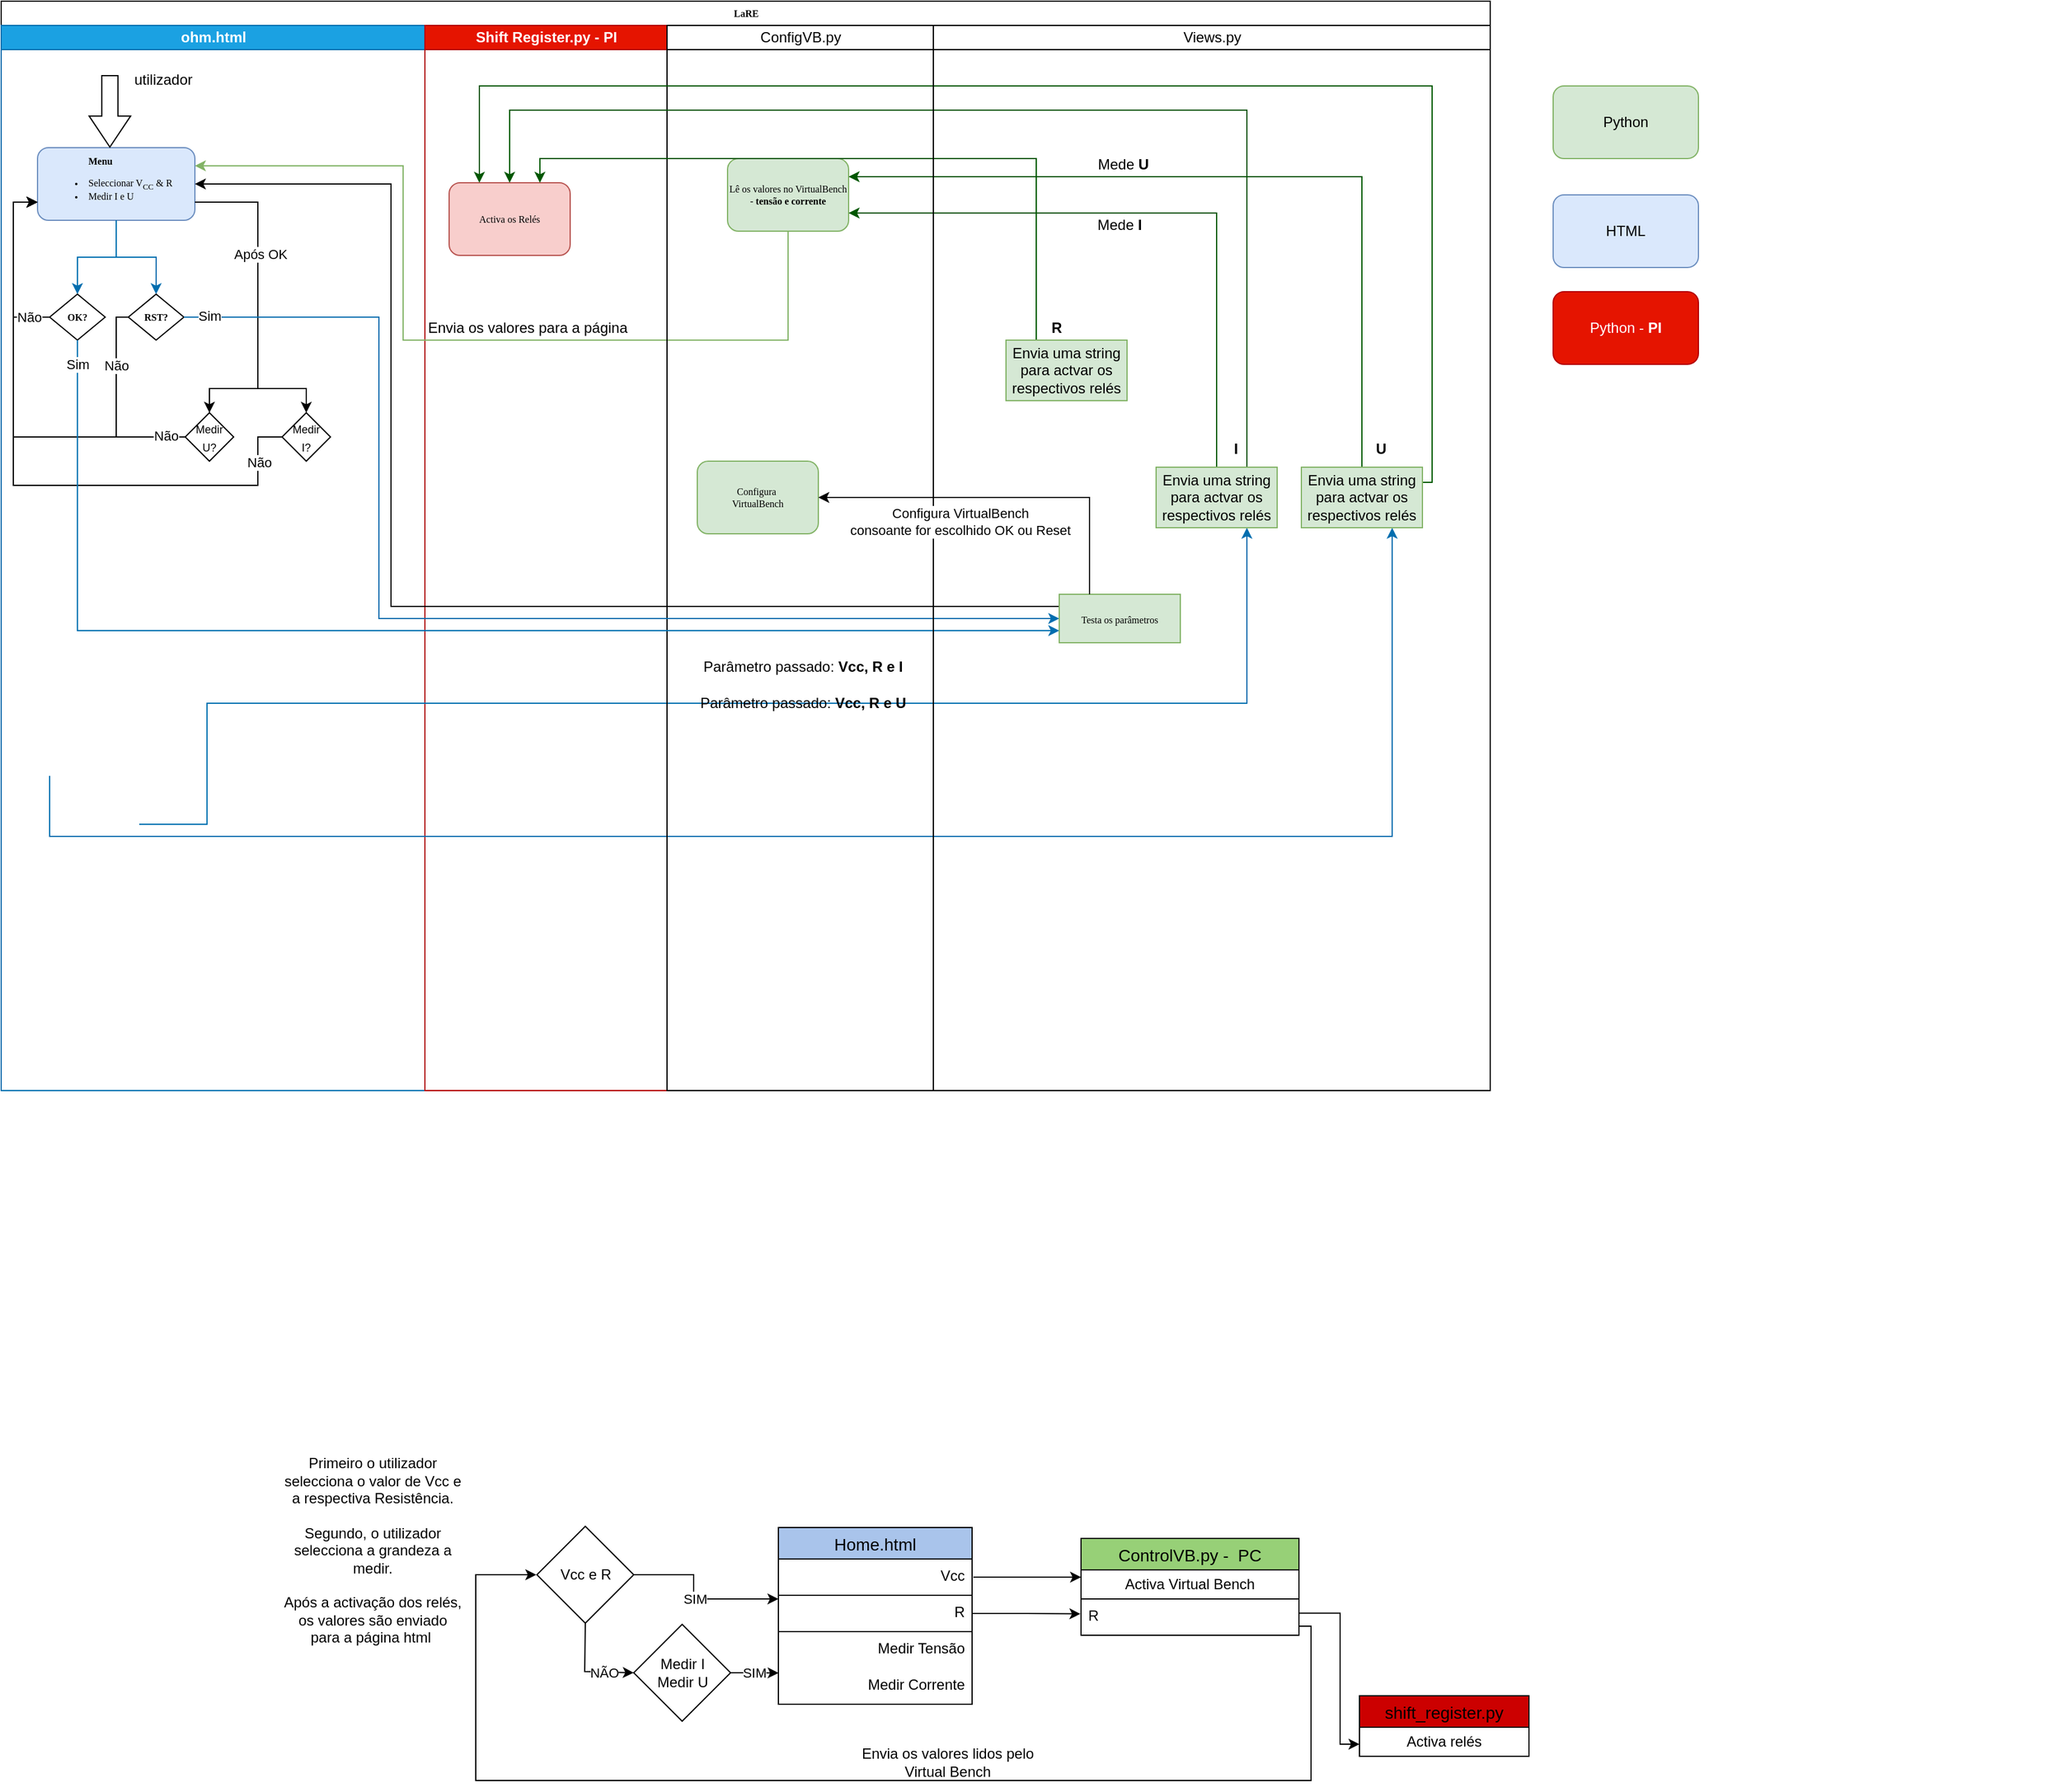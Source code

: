 <mxfile version="24.7.7">
  <diagram name="Page-1" id="74e2e168-ea6b-b213-b513-2b3c1d86103e">
    <mxGraphModel dx="1394" dy="504" grid="1" gridSize="10" guides="1" tooltips="1" connect="1" arrows="1" fold="1" page="1" pageScale="1" pageWidth="827" pageHeight="1169" background="none" math="0" shadow="0">
      <root>
        <mxCell id="0" />
        <mxCell id="1" parent="0" />
        <mxCell id="77e6c97f196da883-1" value="LaRE" style="swimlane;html=1;childLayout=stackLayout;startSize=20;rounded=0;shadow=0;labelBackgroundColor=none;strokeWidth=1;fontFamily=Verdana;fontSize=8;align=center;glass=0;" parent="1" vertex="1">
          <mxGeometry x="28" width="1230" height="900" as="geometry">
            <mxRectangle x="70" y="40" width="60" height="20" as="alternateBounds" />
          </mxGeometry>
        </mxCell>
        <mxCell id="77e6c97f196da883-40" style="edgeStyle=orthogonalEdgeStyle;rounded=1;html=1;labelBackgroundColor=none;startArrow=none;startFill=0;startSize=5;endArrow=classicThin;endFill=1;endSize=5;jettySize=auto;orthogonalLoop=1;strokeWidth=1;fontFamily=Verdana;fontSize=8" parent="77e6c97f196da883-1" edge="1">
          <mxGeometry relative="1" as="geometry">
            <mxPoint x="660" y="20" as="sourcePoint" />
            <mxPoint x="660" y="20" as="targetPoint" />
          </mxGeometry>
        </mxCell>
        <mxCell id="77e6c97f196da883-2" value="ohm.html" style="swimlane;html=1;startSize=20;fillColor=#1ba1e2;fontColor=#ffffff;strokeColor=#006EAF;" parent="77e6c97f196da883-1" vertex="1">
          <mxGeometry y="20" width="350" height="880" as="geometry" />
        </mxCell>
        <mxCell id="nrBS12ZGRaC_mSFteA_r-15" style="edgeStyle=orthogonalEdgeStyle;rounded=0;orthogonalLoop=1;jettySize=auto;html=1;exitX=0.5;exitY=1;exitDx=0;exitDy=0;entryX=0.5;entryY=0;entryDx=0;entryDy=0;strokeColor=#006EAF;" edge="1" parent="77e6c97f196da883-2" source="77e6c97f196da883-8" target="77e6c97f196da883-13">
          <mxGeometry relative="1" as="geometry" />
        </mxCell>
        <mxCell id="nrBS12ZGRaC_mSFteA_r-89" style="edgeStyle=orthogonalEdgeStyle;rounded=0;orthogonalLoop=1;jettySize=auto;html=1;exitX=1;exitY=0.75;exitDx=0;exitDy=0;entryX=0.5;entryY=0;entryDx=0;entryDy=0;" edge="1" parent="77e6c97f196da883-2" source="77e6c97f196da883-8" target="nrBS12ZGRaC_mSFteA_r-87">
          <mxGeometry relative="1" as="geometry">
            <Array as="points">
              <mxPoint x="212" y="146" />
              <mxPoint x="212" y="300" />
              <mxPoint x="172" y="300" />
            </Array>
          </mxGeometry>
        </mxCell>
        <mxCell id="77e6c97f196da883-8" value="&lt;blockquote style=&quot;margin: 0 0 0 40px; border: none; padding: 0px;&quot;&gt;&lt;span style=&quot;background-color: initial;&quot;&gt;&lt;b&gt;Menu&lt;/b&gt;&lt;/span&gt;&lt;/blockquote&gt;&lt;ul&gt;&lt;li&gt;&lt;span style=&quot;background-color: initial;&quot;&gt;Seleccionar V&lt;/span&gt;&lt;sub style=&quot;background-color: initial;&quot;&gt;CC&lt;/sub&gt;&lt;span style=&quot;background-color: initial;&quot;&gt;&amp;nbsp;&amp;amp; R&lt;/span&gt;&lt;/li&gt;&lt;li&gt;&lt;span style=&quot;background-color: initial;&quot;&gt;Medir I e U&lt;/span&gt;&lt;/li&gt;&lt;/ul&gt;" style="rounded=1;whiteSpace=wrap;html=1;shadow=0;labelBackgroundColor=none;strokeWidth=1;fontFamily=Verdana;fontSize=8;align=left;fillColor=#dae8fc;strokeColor=#6c8ebf;" parent="77e6c97f196da883-2" vertex="1">
          <mxGeometry x="30" y="101" width="130" height="60" as="geometry" />
        </mxCell>
        <mxCell id="nrBS12ZGRaC_mSFteA_r-21" style="edgeStyle=orthogonalEdgeStyle;rounded=0;orthogonalLoop=1;jettySize=auto;html=1;exitX=0;exitY=0.5;exitDx=0;exitDy=0;entryX=0;entryY=0.75;entryDx=0;entryDy=0;" edge="1" parent="77e6c97f196da883-2" source="77e6c97f196da883-13" target="77e6c97f196da883-8">
          <mxGeometry relative="1" as="geometry">
            <Array as="points">
              <mxPoint x="10" y="241" />
              <mxPoint x="10" y="146" />
            </Array>
          </mxGeometry>
        </mxCell>
        <mxCell id="nrBS12ZGRaC_mSFteA_r-79" value="Não" style="edgeLabel;html=1;align=center;verticalAlign=middle;resizable=0;points=[];" vertex="1" connectable="0" parent="nrBS12ZGRaC_mSFteA_r-21">
          <mxGeometry x="-0.763" y="2" relative="1" as="geometry">
            <mxPoint y="-2" as="offset" />
          </mxGeometry>
        </mxCell>
        <mxCell id="77e6c97f196da883-13" value="&lt;b&gt;&amp;nbsp;OK?&amp;nbsp; &lt;br&gt;&lt;/b&gt;" style="rhombus;whiteSpace=wrap;html=1;rounded=0;shadow=0;labelBackgroundColor=none;strokeWidth=1;fontFamily=Verdana;fontSize=8;align=center;" parent="77e6c97f196da883-2" vertex="1">
          <mxGeometry x="40" y="222" width="45.92" height="38" as="geometry" />
        </mxCell>
        <mxCell id="Stz53FhgeXE6KHRWkM9m-17" value="utilizador" style="text;html=1;strokeColor=none;fillColor=none;align=center;verticalAlign=middle;whiteSpace=wrap;rounded=0;" parent="77e6c97f196da883-2" vertex="1">
          <mxGeometry x="104" y="30" width="60" height="30" as="geometry" />
        </mxCell>
        <mxCell id="Stz53FhgeXE6KHRWkM9m-16" value="" style="shape=flexArrow;endArrow=classic;html=1;rounded=0;width=13.333;endSize=8.22;" parent="77e6c97f196da883-2" edge="1">
          <mxGeometry width="50" height="50" relative="1" as="geometry">
            <mxPoint x="89.76" y="41" as="sourcePoint" />
            <mxPoint x="89.76" y="101" as="targetPoint" />
          </mxGeometry>
        </mxCell>
        <mxCell id="nrBS12ZGRaC_mSFteA_r-19" style="edgeStyle=orthogonalEdgeStyle;rounded=0;orthogonalLoop=1;jettySize=auto;html=1;strokeColor=#006EAF;exitX=0.5;exitY=1;exitDx=0;exitDy=0;entryX=0.5;entryY=0;entryDx=0;entryDy=0;" edge="1" parent="77e6c97f196da883-2" source="77e6c97f196da883-8" target="nrBS12ZGRaC_mSFteA_r-20">
          <mxGeometry relative="1" as="geometry">
            <mxPoint x="133.95" y="162" as="sourcePoint" />
            <mxPoint x="133.95" y="222" as="targetPoint" />
          </mxGeometry>
        </mxCell>
        <mxCell id="nrBS12ZGRaC_mSFteA_r-23" style="edgeStyle=orthogonalEdgeStyle;rounded=0;orthogonalLoop=1;jettySize=auto;html=1;exitX=0;exitY=0.5;exitDx=0;exitDy=0;entryX=0;entryY=0.75;entryDx=0;entryDy=0;" edge="1" parent="77e6c97f196da883-2" source="nrBS12ZGRaC_mSFteA_r-20" target="77e6c97f196da883-8">
          <mxGeometry relative="1" as="geometry">
            <Array as="points">
              <mxPoint x="95" y="241" />
              <mxPoint x="95" y="340" />
              <mxPoint x="10" y="340" />
              <mxPoint x="10" y="146" />
            </Array>
          </mxGeometry>
        </mxCell>
        <mxCell id="nrBS12ZGRaC_mSFteA_r-76" value="Não" style="edgeLabel;html=1;align=center;verticalAlign=middle;resizable=0;points=[];" vertex="1" connectable="0" parent="nrBS12ZGRaC_mSFteA_r-23">
          <mxGeometry x="-0.91" y="1" relative="1" as="geometry">
            <mxPoint x="-1" y="31" as="offset" />
          </mxGeometry>
        </mxCell>
        <mxCell id="nrBS12ZGRaC_mSFteA_r-20" value="&lt;b&gt;&amp;nbsp;RST?&amp;nbsp; &lt;br&gt;&lt;/b&gt;" style="rhombus;whiteSpace=wrap;html=1;rounded=0;shadow=0;labelBackgroundColor=none;strokeWidth=1;fontFamily=Verdana;fontSize=8;align=center;" vertex="1" parent="77e6c97f196da883-2">
          <mxGeometry x="105" y="222" width="45.92" height="38" as="geometry" />
        </mxCell>
        <mxCell id="nrBS12ZGRaC_mSFteA_r-91" style="edgeStyle=orthogonalEdgeStyle;rounded=0;orthogonalLoop=1;jettySize=auto;html=1;exitX=0;exitY=0.5;exitDx=0;exitDy=0;entryX=0;entryY=0.75;entryDx=0;entryDy=0;" edge="1" parent="77e6c97f196da883-2" source="nrBS12ZGRaC_mSFteA_r-86" target="77e6c97f196da883-8">
          <mxGeometry relative="1" as="geometry">
            <Array as="points">
              <mxPoint x="212" y="340" />
              <mxPoint x="212" y="380" />
              <mxPoint x="10" y="380" />
              <mxPoint x="10" y="146" />
            </Array>
          </mxGeometry>
        </mxCell>
        <mxCell id="nrBS12ZGRaC_mSFteA_r-93" value="Não" style="edgeLabel;html=1;align=center;verticalAlign=middle;resizable=0;points=[];" vertex="1" connectable="0" parent="nrBS12ZGRaC_mSFteA_r-91">
          <mxGeometry x="-0.828" y="1" relative="1" as="geometry">
            <mxPoint y="-4" as="offset" />
          </mxGeometry>
        </mxCell>
        <mxCell id="nrBS12ZGRaC_mSFteA_r-86" value="&lt;span style=&quot;font-size: 9px;&quot;&gt;Medir&lt;/span&gt;&lt;br style=&quot;font-size: 9px;&quot;&gt;&lt;span style=&quot;font-size: 9px;&quot;&gt;I?&lt;/span&gt;" style="rhombus;whiteSpace=wrap;html=1;" vertex="1" parent="77e6c97f196da883-2">
          <mxGeometry x="232" y="320" width="40" height="40" as="geometry" />
        </mxCell>
        <mxCell id="nrBS12ZGRaC_mSFteA_r-90" style="edgeStyle=orthogonalEdgeStyle;rounded=0;orthogonalLoop=1;jettySize=auto;html=1;exitX=0;exitY=0.5;exitDx=0;exitDy=0;entryX=0;entryY=0.75;entryDx=0;entryDy=0;" edge="1" parent="77e6c97f196da883-2" source="nrBS12ZGRaC_mSFteA_r-87" target="77e6c97f196da883-8">
          <mxGeometry relative="1" as="geometry" />
        </mxCell>
        <mxCell id="nrBS12ZGRaC_mSFteA_r-94" value="Não" style="edgeLabel;html=1;align=center;verticalAlign=middle;resizable=0;points=[];" vertex="1" connectable="0" parent="nrBS12ZGRaC_mSFteA_r-90">
          <mxGeometry x="-0.906" y="-1" relative="1" as="geometry">
            <mxPoint as="offset" />
          </mxGeometry>
        </mxCell>
        <mxCell id="nrBS12ZGRaC_mSFteA_r-87" value="&lt;font style=&quot;font-size: 9px;&quot;&gt;Medir&lt;br&gt;U?&lt;/font&gt;" style="rhombus;whiteSpace=wrap;html=1;" vertex="1" parent="77e6c97f196da883-2">
          <mxGeometry x="152" y="320" width="40" height="40" as="geometry" />
        </mxCell>
        <mxCell id="nrBS12ZGRaC_mSFteA_r-88" style="edgeStyle=orthogonalEdgeStyle;rounded=0;orthogonalLoop=1;jettySize=auto;html=1;exitX=1;exitY=0.75;exitDx=0;exitDy=0;entryX=0.5;entryY=0;entryDx=0;entryDy=0;" edge="1" parent="77e6c97f196da883-2" source="77e6c97f196da883-8" target="nrBS12ZGRaC_mSFteA_r-86">
          <mxGeometry relative="1" as="geometry">
            <mxPoint x="252" y="300" as="targetPoint" />
            <Array as="points">
              <mxPoint x="212" y="146" />
              <mxPoint x="212" y="300" />
              <mxPoint x="252" y="300" />
            </Array>
          </mxGeometry>
        </mxCell>
        <mxCell id="nrBS12ZGRaC_mSFteA_r-95" value="Após OK" style="edgeLabel;html=1;align=center;verticalAlign=middle;resizable=0;points=[];" vertex="1" connectable="0" parent="nrBS12ZGRaC_mSFteA_r-88">
          <mxGeometry x="-0.287" y="2" relative="1" as="geometry">
            <mxPoint as="offset" />
          </mxGeometry>
        </mxCell>
        <mxCell id="77e6c97f196da883-3" value="Shift Register.py - PI" style="swimlane;html=1;startSize=20;fillColor=#e51400;fontColor=#ffffff;strokeColor=#B20000;" parent="77e6c97f196da883-1" vertex="1">
          <mxGeometry x="350" y="20" width="200" height="880" as="geometry" />
        </mxCell>
        <mxCell id="77e6c97f196da883-11" value="Activa os Relés" style="rounded=1;whiteSpace=wrap;html=1;shadow=0;labelBackgroundColor=none;strokeWidth=1;fontFamily=Verdana;fontSize=8;align=center;fillColor=#f8cecc;strokeColor=#b85450;" parent="77e6c97f196da883-3" vertex="1">
          <mxGeometry x="20" y="130" width="100" height="60" as="geometry" />
        </mxCell>
        <mxCell id="8H8KK3qULcMsiAke63Tr-47" value="&lt;div&gt;Envia os valores para a página&lt;/div&gt;" style="text;html=1;strokeColor=none;fillColor=none;align=center;verticalAlign=middle;whiteSpace=wrap;rounded=0;" parent="77e6c97f196da883-3" vertex="1">
          <mxGeometry y="240" width="170" height="20" as="geometry" />
        </mxCell>
        <mxCell id="M2YFyVoE7GtHk2X1bXnB-55" style="edgeStyle=orthogonalEdgeStyle;rounded=0;orthogonalLoop=1;jettySize=auto;html=1;exitX=0.5;exitY=1;exitDx=0;exitDy=0;entryX=0.75;entryY=1;entryDx=0;entryDy=0;fillColor=#1ba1e2;strokeColor=#006EAF;" parent="77e6c97f196da883-1" target="8H8KK3qULcMsiAke63Tr-109" edge="1">
          <mxGeometry relative="1" as="geometry">
            <Array as="points">
              <mxPoint x="170" y="680" />
              <mxPoint x="170" y="580" />
              <mxPoint x="1029" y="580" />
            </Array>
            <mxPoint x="114" y="680" as="sourcePoint" />
          </mxGeometry>
        </mxCell>
        <mxCell id="M2YFyVoE7GtHk2X1bXnB-60" style="edgeStyle=orthogonalEdgeStyle;rounded=0;orthogonalLoop=1;jettySize=auto;html=1;exitX=0.5;exitY=1;exitDx=0;exitDy=0;entryX=0.75;entryY=1;entryDx=0;entryDy=0;fillColor=#1ba1e2;strokeColor=#006EAF;" parent="77e6c97f196da883-1" target="M2YFyVoE7GtHk2X1bXnB-49" edge="1">
          <mxGeometry relative="1" as="geometry">
            <Array as="points">
              <mxPoint x="40" y="690" />
              <mxPoint x="1149" y="690" />
            </Array>
            <mxPoint x="40" y="640" as="sourcePoint" />
          </mxGeometry>
        </mxCell>
        <mxCell id="Stz53FhgeXE6KHRWkM9m-15" style="edgeStyle=orthogonalEdgeStyle;rounded=0;orthogonalLoop=1;jettySize=auto;html=1;exitX=0.5;exitY=1;exitDx=0;exitDy=0;entryX=1;entryY=0.25;entryDx=0;entryDy=0;fillColor=#d5e8d4;strokeColor=#82b366;" parent="77e6c97f196da883-1" source="77e6c97f196da883-12" target="77e6c97f196da883-8" edge="1">
          <mxGeometry relative="1" as="geometry">
            <Array as="points">
              <mxPoint x="650" y="280" />
              <mxPoint x="332" y="280" />
              <mxPoint x="332" y="136" />
            </Array>
            <mxPoint x="380" y="220" as="sourcePoint" />
            <mxPoint x="110" y="190" as="targetPoint" />
          </mxGeometry>
        </mxCell>
        <mxCell id="77e6c97f196da883-4" value="&lt;span style=&quot;font-weight: normal;&quot;&gt;ConfigVB.py&lt;/span&gt;" style="swimlane;html=1;startSize=20;" parent="77e6c97f196da883-1" vertex="1">
          <mxGeometry x="550" y="20" width="220" height="880" as="geometry" />
        </mxCell>
        <mxCell id="77e6c97f196da883-12" value="&lt;div&gt;Lê os valores no VirtualBench -&lt;b&gt; tensão e corrente&lt;/b&gt;&lt;/div&gt;" style="rounded=1;whiteSpace=wrap;html=1;shadow=0;labelBackgroundColor=none;strokeWidth=1;fontFamily=Verdana;fontSize=8;align=center;fillColor=#d5e8d4;strokeColor=#82b366;" parent="77e6c97f196da883-4" vertex="1">
          <mxGeometry x="50" y="110" width="100" height="60" as="geometry" />
        </mxCell>
        <mxCell id="M2YFyVoE7GtHk2X1bXnB-69" value="Parâmetro passado:&amp;nbsp;&lt;b&gt;Vcc, R e&amp;nbsp;&lt;/b&gt;&lt;b&gt;I&lt;/b&gt;" style="text;html=1;strokeColor=none;fillColor=none;align=center;verticalAlign=middle;whiteSpace=wrap;rounded=0;" parent="77e6c97f196da883-4" vertex="1">
          <mxGeometry x="25" y="520" width="175" height="20" as="geometry" />
        </mxCell>
        <mxCell id="M2YFyVoE7GtHk2X1bXnB-70" value="Parâmetro passado:&amp;nbsp;&lt;b&gt;Vcc, R e U&lt;/b&gt;" style="text;html=1;strokeColor=none;fillColor=none;align=center;verticalAlign=middle;whiteSpace=wrap;rounded=0;" parent="77e6c97f196da883-4" vertex="1">
          <mxGeometry x="25" y="550" width="175" height="20" as="geometry" />
        </mxCell>
        <mxCell id="nrBS12ZGRaC_mSFteA_r-96" value="&lt;div&gt;Configura&amp;nbsp;&lt;/div&gt;&lt;div&gt;VirtualBench&lt;/div&gt;" style="rounded=1;whiteSpace=wrap;html=1;shadow=0;labelBackgroundColor=none;strokeWidth=1;fontFamily=Verdana;fontSize=8;align=center;fillColor=#d5e8d4;strokeColor=#82b366;" vertex="1" parent="77e6c97f196da883-4">
          <mxGeometry x="25" y="360" width="100" height="60" as="geometry" />
        </mxCell>
        <mxCell id="8H8KK3qULcMsiAke63Tr-96" style="edgeStyle=orthogonalEdgeStyle;rounded=0;orthogonalLoop=1;jettySize=auto;html=1;entryX=0.75;entryY=0;entryDx=0;entryDy=0;exitX=0.25;exitY=0;exitDx=0;exitDy=0;fillColor=#008a00;strokeColor=#005700;" parent="77e6c97f196da883-1" source="8H8KK3qULcMsiAke63Tr-107" target="77e6c97f196da883-11" edge="1">
          <mxGeometry relative="1" as="geometry">
            <mxPoint x="860" y="120" as="sourcePoint" />
            <Array as="points">
              <mxPoint x="655" y="130" />
              <mxPoint x="275" y="130" />
            </Array>
          </mxGeometry>
        </mxCell>
        <mxCell id="nrBS12ZGRaC_mSFteA_r-74" style="edgeStyle=orthogonalEdgeStyle;rounded=0;orthogonalLoop=1;jettySize=auto;html=1;entryX=0;entryY=0.75;entryDx=0;entryDy=0;strokeColor=#006EAF;" edge="1" parent="77e6c97f196da883-1" source="77e6c97f196da883-13" target="8H8KK3qULcMsiAke63Tr-106">
          <mxGeometry relative="1" as="geometry">
            <Array as="points">
              <mxPoint x="63" y="520" />
            </Array>
          </mxGeometry>
        </mxCell>
        <mxCell id="nrBS12ZGRaC_mSFteA_r-75" value="Sim" style="edgeLabel;html=1;align=center;verticalAlign=middle;resizable=0;points=[];" vertex="1" connectable="0" parent="nrBS12ZGRaC_mSFteA_r-74">
          <mxGeometry x="-0.97" y="-1" relative="1" as="geometry">
            <mxPoint x="1" y="4" as="offset" />
          </mxGeometry>
        </mxCell>
        <mxCell id="nrBS12ZGRaC_mSFteA_r-73" style="edgeStyle=orthogonalEdgeStyle;rounded=0;orthogonalLoop=1;jettySize=auto;html=1;entryX=0;entryY=0.5;entryDx=0;entryDy=0;exitX=1;exitY=0.5;exitDx=0;exitDy=0;strokeColor=#006EAF;" edge="1" parent="77e6c97f196da883-1" source="nrBS12ZGRaC_mSFteA_r-20" target="8H8KK3qULcMsiAke63Tr-106">
          <mxGeometry relative="1" as="geometry">
            <mxPoint x="902" y="510" as="targetPoint" />
            <Array as="points">
              <mxPoint x="312" y="261" />
              <mxPoint x="312" y="510" />
            </Array>
          </mxGeometry>
        </mxCell>
        <mxCell id="nrBS12ZGRaC_mSFteA_r-77" value="Sim" style="edgeLabel;html=1;align=center;verticalAlign=middle;resizable=0;points=[];" vertex="1" connectable="0" parent="nrBS12ZGRaC_mSFteA_r-73">
          <mxGeometry x="-0.925" y="-2" relative="1" as="geometry">
            <mxPoint x="-16" y="-3" as="offset" />
          </mxGeometry>
        </mxCell>
        <mxCell id="M2YFyVoE7GtHk2X1bXnB-9" style="edgeStyle=orthogonalEdgeStyle;rounded=0;orthogonalLoop=1;jettySize=auto;html=1;exitX=0;exitY=0.25;exitDx=0;exitDy=0;entryX=1;entryY=0.5;entryDx=0;entryDy=0;" parent="77e6c97f196da883-1" source="8H8KK3qULcMsiAke63Tr-106" target="77e6c97f196da883-8" edge="1">
          <mxGeometry relative="1" as="geometry">
            <mxPoint x="300" y="360" as="targetPoint" />
            <Array as="points">
              <mxPoint x="322" y="500" />
              <mxPoint x="322" y="151" />
            </Array>
          </mxGeometry>
        </mxCell>
        <mxCell id="M2YFyVoE7GtHk2X1bXnB-56" style="edgeStyle=orthogonalEdgeStyle;rounded=0;orthogonalLoop=1;jettySize=auto;html=1;exitX=0.75;exitY=0;exitDx=0;exitDy=0;entryX=0.5;entryY=0;entryDx=0;entryDy=0;fillColor=#008a00;strokeColor=#005700;" parent="77e6c97f196da883-1" source="8H8KK3qULcMsiAke63Tr-109" target="77e6c97f196da883-11" edge="1">
          <mxGeometry relative="1" as="geometry">
            <Array as="points">
              <mxPoint x="829" y="90" />
              <mxPoint x="250" y="90" />
            </Array>
          </mxGeometry>
        </mxCell>
        <mxCell id="91q0ghGjpq0emtfq6_aE-1" style="edgeStyle=orthogonalEdgeStyle;rounded=0;orthogonalLoop=1;jettySize=auto;html=1;exitX=0.5;exitY=0;exitDx=0;exitDy=0;entryX=1;entryY=0.75;entryDx=0;entryDy=0;fillColor=#008a00;strokeColor=#005700;" parent="77e6c97f196da883-1" source="8H8KK3qULcMsiAke63Tr-109" target="77e6c97f196da883-12" edge="1">
          <mxGeometry relative="1" as="geometry" />
        </mxCell>
        <mxCell id="M2YFyVoE7GtHk2X1bXnB-61" style="edgeStyle=orthogonalEdgeStyle;rounded=0;orthogonalLoop=1;jettySize=auto;html=1;exitX=1;exitY=0.25;exitDx=0;exitDy=0;entryX=0.25;entryY=0;entryDx=0;entryDy=0;fillColor=#008a00;strokeColor=#005700;" parent="77e6c97f196da883-1" source="M2YFyVoE7GtHk2X1bXnB-49" target="77e6c97f196da883-11" edge="1">
          <mxGeometry relative="1" as="geometry">
            <Array as="points">
              <mxPoint x="1182" y="398" />
              <mxPoint x="1182" y="70" />
              <mxPoint x="395" y="70" />
            </Array>
          </mxGeometry>
        </mxCell>
        <mxCell id="91q0ghGjpq0emtfq6_aE-2" style="edgeStyle=orthogonalEdgeStyle;rounded=0;orthogonalLoop=1;jettySize=auto;html=1;exitX=0.5;exitY=0;exitDx=0;exitDy=0;entryX=1;entryY=0.25;entryDx=0;entryDy=0;fillColor=#008a00;strokeColor=#005700;" parent="77e6c97f196da883-1" source="M2YFyVoE7GtHk2X1bXnB-49" target="77e6c97f196da883-12" edge="1">
          <mxGeometry relative="1" as="geometry" />
        </mxCell>
        <mxCell id="77e6c97f196da883-5" value="&lt;span style=&quot;font-weight: 400;&quot;&gt;Views.py&lt;/span&gt;" style="swimlane;html=1;startSize=20;" parent="77e6c97f196da883-1" vertex="1">
          <mxGeometry x="770" y="20" width="460" height="880" as="geometry" />
        </mxCell>
        <mxCell id="M2YFyVoE7GtHk2X1bXnB-13" value="&lt;div&gt;&lt;b&gt;R&lt;/b&gt;&lt;/div&gt;" style="text;html=1;strokeColor=none;fillColor=none;align=center;verticalAlign=middle;whiteSpace=wrap;rounded=0;" parent="77e6c97f196da883-5" vertex="1">
          <mxGeometry x="92" y="240" width="20" height="20" as="geometry" />
        </mxCell>
        <mxCell id="8H8KK3qULcMsiAke63Tr-107" value="Envia uma string para actvar os respectivos relés" style="whiteSpace=wrap;html=1;fillColor=#d5e8d4;strokeColor=#82b366;" parent="77e6c97f196da883-5" vertex="1">
          <mxGeometry x="60" y="260" width="100" height="50" as="geometry" />
        </mxCell>
        <mxCell id="8H8KK3qULcMsiAke63Tr-106" value="&lt;font face=&quot;Verdana&quot;&gt;&lt;span style=&quot;font-size: 8px;&quot;&gt;Testa os parâmetros&lt;/span&gt;&lt;/font&gt;" style="whiteSpace=wrap;html=1;fillColor=#d5e8d4;strokeColor=#82b366;" parent="77e6c97f196da883-5" vertex="1">
          <mxGeometry x="104" y="470" width="100" height="40" as="geometry" />
        </mxCell>
        <mxCell id="8H8KK3qULcMsiAke63Tr-109" value="Envia uma string para actvar os respectivos relés" style="whiteSpace=wrap;html=1;fillColor=#d5e8d4;strokeColor=#82b366;" parent="77e6c97f196da883-5" vertex="1">
          <mxGeometry x="184" y="365" width="100" height="50" as="geometry" />
        </mxCell>
        <mxCell id="M2YFyVoE7GtHk2X1bXnB-49" value="Envia uma string para actvar os respectivos relés" style="whiteSpace=wrap;html=1;fillColor=#d5e8d4;strokeColor=#82b366;" parent="77e6c97f196da883-5" vertex="1">
          <mxGeometry x="304" y="365" width="100" height="50" as="geometry" />
        </mxCell>
        <mxCell id="M2YFyVoE7GtHk2X1bXnB-72" value="&lt;div&gt;&lt;b&gt;U&lt;/b&gt;&lt;/div&gt;" style="text;html=1;strokeColor=none;fillColor=none;align=center;verticalAlign=middle;whiteSpace=wrap;rounded=0;" parent="77e6c97f196da883-5" vertex="1">
          <mxGeometry x="360" y="340" width="20" height="20" as="geometry" />
        </mxCell>
        <mxCell id="M2YFyVoE7GtHk2X1bXnB-91" value="&lt;div&gt;&lt;b&gt;I&lt;/b&gt;&lt;/div&gt;" style="text;html=1;strokeColor=none;fillColor=none;align=center;verticalAlign=middle;whiteSpace=wrap;rounded=0;" parent="77e6c97f196da883-5" vertex="1">
          <mxGeometry x="240" y="340" width="20" height="20" as="geometry" />
        </mxCell>
        <mxCell id="91q0ghGjpq0emtfq6_aE-4" value="Mede &lt;b&gt;I&lt;/b&gt;" style="text;html=1;strokeColor=none;fillColor=none;align=center;verticalAlign=middle;whiteSpace=wrap;rounded=0;" parent="77e6c97f196da883-5" vertex="1">
          <mxGeometry x="124" y="150" width="60" height="30" as="geometry" />
        </mxCell>
        <mxCell id="91q0ghGjpq0emtfq6_aE-25" value="Mede &lt;b&gt;U&lt;/b&gt;" style="text;html=1;strokeColor=none;fillColor=none;align=center;verticalAlign=middle;whiteSpace=wrap;rounded=0;" parent="77e6c97f196da883-5" vertex="1">
          <mxGeometry x="127" y="100" width="60" height="30" as="geometry" />
        </mxCell>
        <mxCell id="nrBS12ZGRaC_mSFteA_r-97" style="edgeStyle=orthogonalEdgeStyle;rounded=0;orthogonalLoop=1;jettySize=auto;html=1;exitX=0.25;exitY=0;exitDx=0;exitDy=0;entryX=1;entryY=0.5;entryDx=0;entryDy=0;" edge="1" parent="77e6c97f196da883-1" source="8H8KK3qULcMsiAke63Tr-106" target="nrBS12ZGRaC_mSFteA_r-96">
          <mxGeometry relative="1" as="geometry" />
        </mxCell>
        <mxCell id="nrBS12ZGRaC_mSFteA_r-98" value="Configura VirtualBench&lt;div&gt;consoante for escolhido OK ou Reset&lt;/div&gt;" style="edgeLabel;html=1;align=center;verticalAlign=middle;resizable=0;points=[];" vertex="1" connectable="0" parent="nrBS12ZGRaC_mSFteA_r-97">
          <mxGeometry x="0.447" y="2" relative="1" as="geometry">
            <mxPoint x="33" y="18" as="offset" />
          </mxGeometry>
        </mxCell>
        <mxCell id="Stz53FhgeXE6KHRWkM9m-22" value="Python" style="rounded=1;whiteSpace=wrap;html=1;fillColor=#d5e8d4;strokeColor=#82b366;" parent="1" vertex="1">
          <mxGeometry x="1310" y="70" width="120" height="60" as="geometry" />
        </mxCell>
        <mxCell id="Stz53FhgeXE6KHRWkM9m-23" value="HTML" style="rounded=1;whiteSpace=wrap;html=1;fillColor=#dae8fc;strokeColor=#6c8ebf;shadow=0;" parent="1" vertex="1">
          <mxGeometry x="1310" y="160" width="120" height="60" as="geometry" />
        </mxCell>
        <mxCell id="91q0ghGjpq0emtfq6_aE-27" value="Python - &lt;b&gt;PI&lt;/b&gt;" style="rounded=1;whiteSpace=wrap;html=1;fillColor=#e51400;strokeColor=#B20000;fontColor=#ffffff;" parent="1" vertex="1">
          <mxGeometry x="1310" y="240" width="120" height="60" as="geometry" />
        </mxCell>
        <mxCell id="ros4OyzySftLP6ti_XXf-2" value="Home.html" style="swimlane;fontStyle=0;childLayout=stackLayout;horizontal=1;startSize=26;horizontalStack=0;resizeParent=1;resizeParentMax=0;resizeLast=0;collapsible=1;marginBottom=0;align=center;fontSize=14;fillColor=#A9C4EB;" parent="1" vertex="1">
          <mxGeometry x="670" y="1261" width="160" height="146" as="geometry" />
        </mxCell>
        <mxCell id="ros4OyzySftLP6ti_XXf-3" value="Vcc" style="text;strokeColor=default;fillColor=none;spacingLeft=4;spacingRight=4;overflow=hidden;rotatable=0;points=[[0,0.5],[1,0.5]];portConstraint=eastwest;fontSize=12;whiteSpace=wrap;html=1;align=right;perimeterSpacing=1;" parent="ros4OyzySftLP6ti_XXf-2" vertex="1">
          <mxGeometry y="26" width="160" height="30" as="geometry" />
        </mxCell>
        <mxCell id="ros4OyzySftLP6ti_XXf-4" value="R" style="text;strokeColor=default;fillColor=none;spacingLeft=4;spacingRight=4;overflow=hidden;rotatable=0;points=[[0,0.5],[1,0.5]];portConstraint=eastwest;fontSize=12;whiteSpace=wrap;html=1;align=right;" parent="ros4OyzySftLP6ti_XXf-2" vertex="1">
          <mxGeometry y="56" width="160" height="30" as="geometry" />
        </mxCell>
        <mxCell id="ros4OyzySftLP6ti_XXf-25" value="Medir Tensão" style="text;strokeColor=none;fillColor=none;spacingLeft=4;spacingRight=4;overflow=hidden;rotatable=0;points=[[0,0.5],[1,0.5]];portConstraint=eastwest;fontSize=12;whiteSpace=wrap;html=1;align=right;" parent="ros4OyzySftLP6ti_XXf-2" vertex="1">
          <mxGeometry y="86" width="160" height="30" as="geometry" />
        </mxCell>
        <mxCell id="ros4OyzySftLP6ti_XXf-26" value="Medir Corrente" style="text;strokeColor=none;fillColor=none;spacingLeft=4;spacingRight=4;overflow=hidden;rotatable=0;points=[[0,0.5],[1,0.5]];portConstraint=eastwest;fontSize=12;whiteSpace=wrap;html=1;align=right;" parent="ros4OyzySftLP6ti_XXf-2" vertex="1">
          <mxGeometry y="116" width="160" height="30" as="geometry" />
        </mxCell>
        <mxCell id="ros4OyzySftLP6ti_XXf-6" value="ControlVB.py -  PC" style="swimlane;fontStyle=0;childLayout=stackLayout;horizontal=1;startSize=26;horizontalStack=0;resizeParent=1;resizeParentMax=0;resizeLast=0;collapsible=1;marginBottom=0;align=center;fontSize=14;fillColor=#97D077;" parent="1" vertex="1">
          <mxGeometry x="920" y="1270" width="180" height="80" as="geometry" />
        </mxCell>
        <mxCell id="ros4OyzySftLP6ti_XXf-13" value="Activa Virtual Bench" style="rounded=0;whiteSpace=wrap;html=1;" parent="ros4OyzySftLP6ti_XXf-6" vertex="1">
          <mxGeometry y="26" width="180" height="24" as="geometry" />
        </mxCell>
        <mxCell id="ros4OyzySftLP6ti_XXf-8" value="R" style="text;strokeColor=none;fillColor=none;spacingLeft=4;spacingRight=4;overflow=hidden;rotatable=0;points=[[0,0.5,0,0,0],[1,0,0,0,-9],[1,0.5,0,0,0]];portConstraint=eastwest;fontSize=12;whiteSpace=wrap;html=1;" parent="ros4OyzySftLP6ti_XXf-6" vertex="1">
          <mxGeometry y="50" width="180" height="30" as="geometry" />
        </mxCell>
        <mxCell id="ros4OyzySftLP6ti_XXf-10" style="edgeStyle=orthogonalEdgeStyle;rounded=0;orthogonalLoop=1;jettySize=auto;html=1;entryX=0;entryY=0.25;entryDx=0;entryDy=0;" parent="1" source="ros4OyzySftLP6ti_XXf-3" target="ros4OyzySftLP6ti_XXf-13" edge="1">
          <mxGeometry relative="1" as="geometry">
            <mxPoint x="1030" y="1301" as="targetPoint" />
            <Array as="points" />
          </mxGeometry>
        </mxCell>
        <mxCell id="ros4OyzySftLP6ti_XXf-11" style="edgeStyle=orthogonalEdgeStyle;rounded=0;orthogonalLoop=1;jettySize=auto;html=1;exitX=1;exitY=0.5;exitDx=0;exitDy=0;entryX=-0.003;entryY=0.412;entryDx=0;entryDy=0;entryPerimeter=0;" parent="1" source="ros4OyzySftLP6ti_XXf-4" target="ros4OyzySftLP6ti_XXf-8" edge="1">
          <mxGeometry relative="1" as="geometry" />
        </mxCell>
        <mxCell id="ros4OyzySftLP6ti_XXf-44" style="edgeStyle=orthogonalEdgeStyle;rounded=0;orthogonalLoop=1;jettySize=auto;html=1;exitX=0.999;exitY=0.749;exitDx=0;exitDy=0;exitPerimeter=0;" parent="1" source="ros4OyzySftLP6ti_XXf-8" edge="1">
          <mxGeometry relative="1" as="geometry">
            <mxPoint x="470" y="1300" as="targetPoint" />
            <mxPoint x="1195" y="1450" as="sourcePoint" />
            <Array as="points">
              <mxPoint x="1110" y="1343" />
              <mxPoint x="1110" y="1470" />
              <mxPoint x="420" y="1470" />
              <mxPoint x="420" y="1300" />
            </Array>
          </mxGeometry>
        </mxCell>
        <mxCell id="ros4OyzySftLP6ti_XXf-19" value="shift_register.py" style="swimlane;fontStyle=0;childLayout=stackLayout;horizontal=1;startSize=26;horizontalStack=0;resizeParent=1;resizeParentMax=0;resizeLast=0;collapsible=1;marginBottom=0;align=center;fontSize=14;fillColor=#CC0000;" parent="1" vertex="1">
          <mxGeometry x="1150" y="1400" width="140" height="50" as="geometry" />
        </mxCell>
        <mxCell id="ros4OyzySftLP6ti_XXf-20" value="Activa relés" style="rounded=0;whiteSpace=wrap;html=1;" parent="ros4OyzySftLP6ti_XXf-19" vertex="1">
          <mxGeometry y="26" width="140" height="24" as="geometry" />
        </mxCell>
        <mxCell id="ros4OyzySftLP6ti_XXf-18" style="edgeStyle=orthogonalEdgeStyle;rounded=0;orthogonalLoop=1;jettySize=auto;html=1;exitX=0.999;exitY=0.391;exitDx=0;exitDy=0;exitPerimeter=0;" parent="ros4OyzySftLP6ti_XXf-19" source="ros4OyzySftLP6ti_XXf-8" edge="1">
          <mxGeometry relative="1" as="geometry">
            <mxPoint x="-36" y="-68" as="sourcePoint" />
            <mxPoint y="40" as="targetPoint" />
            <Array as="points">
              <mxPoint x="-16" y="-68" />
              <mxPoint x="-16" y="40" />
            </Array>
          </mxGeometry>
        </mxCell>
        <mxCell id="ros4OyzySftLP6ti_XXf-29" value="Vcc e R" style="rhombus;whiteSpace=wrap;html=1;" parent="1" vertex="1">
          <mxGeometry x="470.5" y="1260" width="80" height="80" as="geometry" />
        </mxCell>
        <mxCell id="ros4OyzySftLP6ti_XXf-32" value="" style="endArrow=classic;html=1;rounded=0;entryX=0;entryY=0.1;entryDx=0;entryDy=0;exitX=1;exitY=0.5;exitDx=0;exitDy=0;entryPerimeter=0;" parent="1" source="ros4OyzySftLP6ti_XXf-29" target="ros4OyzySftLP6ti_XXf-4" edge="1">
          <mxGeometry relative="1" as="geometry">
            <mxPoint x="550.5" y="1309.64" as="sourcePoint" />
            <mxPoint x="650.5" y="1309.64" as="targetPoint" />
            <Array as="points">
              <mxPoint x="600" y="1300" />
              <mxPoint x="600" y="1320" />
            </Array>
          </mxGeometry>
        </mxCell>
        <mxCell id="ros4OyzySftLP6ti_XXf-33" value="SIM" style="edgeLabel;resizable=0;html=1;align=center;verticalAlign=middle;" parent="ros4OyzySftLP6ti_XXf-32" connectable="0" vertex="1">
          <mxGeometry relative="1" as="geometry" />
        </mxCell>
        <mxCell id="ros4OyzySftLP6ti_XXf-36" value="" style="endArrow=classic;html=1;rounded=0;exitX=0.5;exitY=1;exitDx=0;exitDy=0;entryX=0;entryY=0.5;entryDx=0;entryDy=0;" parent="1" source="ros4OyzySftLP6ti_XXf-29" target="ros4OyzySftLP6ti_XXf-38" edge="1">
          <mxGeometry relative="1" as="geometry">
            <mxPoint x="441" y="1380.5" as="sourcePoint" />
            <mxPoint x="550" y="1380" as="targetPoint" />
            <Array as="points">
              <mxPoint x="510" y="1380" />
            </Array>
          </mxGeometry>
        </mxCell>
        <mxCell id="ros4OyzySftLP6ti_XXf-37" value="NÃO" style="edgeLabel;resizable=0;html=1;align=center;verticalAlign=middle;" parent="ros4OyzySftLP6ti_XXf-36" connectable="0" vertex="1">
          <mxGeometry relative="1" as="geometry">
            <mxPoint x="15" y="1" as="offset" />
          </mxGeometry>
        </mxCell>
        <mxCell id="ros4OyzySftLP6ti_XXf-39" value="" style="edgeStyle=orthogonalEdgeStyle;rounded=0;orthogonalLoop=1;jettySize=auto;html=1;entryX=0.001;entryY=0.139;entryDx=0;entryDy=0;entryPerimeter=0;" parent="1" source="ros4OyzySftLP6ti_XXf-38" target="ros4OyzySftLP6ti_XXf-26" edge="1">
          <mxGeometry relative="1" as="geometry" />
        </mxCell>
        <mxCell id="ros4OyzySftLP6ti_XXf-38" value="Medir I&lt;br&gt;Medir U" style="rhombus;whiteSpace=wrap;html=1;" parent="1" vertex="1">
          <mxGeometry x="550.5" y="1341" width="80" height="80" as="geometry" />
        </mxCell>
        <mxCell id="ros4OyzySftLP6ti_XXf-40" value="SIM" style="edgeLabel;resizable=0;html=1;align=center;verticalAlign=middle;" parent="1" connectable="0" vertex="1">
          <mxGeometry x="649.999" y="1380.999" as="geometry" />
        </mxCell>
        <mxCell id="ros4OyzySftLP6ti_XXf-41" value="Primeiro o utilizador selecciona o valor de Vcc e a respectiva Resistência.&lt;br&gt;&lt;br&gt;Segundo, o utilizador selecciona a grandeza a medir.&lt;br&gt;&lt;br&gt;Após a activação dos relés, os valores são enviado para a página html&amp;nbsp;" style="text;html=1;strokeColor=none;fillColor=none;align=center;verticalAlign=middle;whiteSpace=wrap;rounded=0;" parent="1" vertex="1">
          <mxGeometry x="260" y="1190" width="150" height="180" as="geometry" />
        </mxCell>
        <mxCell id="ros4OyzySftLP6ti_XXf-45" value="Envia os valores lidos pelo Virtual Bench" style="text;html=1;strokeColor=none;fillColor=none;align=center;verticalAlign=middle;whiteSpace=wrap;rounded=0;" parent="1" vertex="1">
          <mxGeometry x="730" y="1440" width="160" height="30" as="geometry" />
        </mxCell>
        <mxCell id="8H8KK3qULcMsiAke63Tr-33" style="edgeStyle=orthogonalEdgeStyle;rounded=0;orthogonalLoop=1;jettySize=auto;html=1;exitX=0.5;exitY=1;exitDx=0;exitDy=0;" parent="1" edge="1">
          <mxGeometry relative="1" as="geometry">
            <mxPoint x="1720" y="950.0" as="sourcePoint" />
            <mxPoint x="1720" y="950.0" as="targetPoint" />
          </mxGeometry>
        </mxCell>
      </root>
    </mxGraphModel>
  </diagram>
</mxfile>
